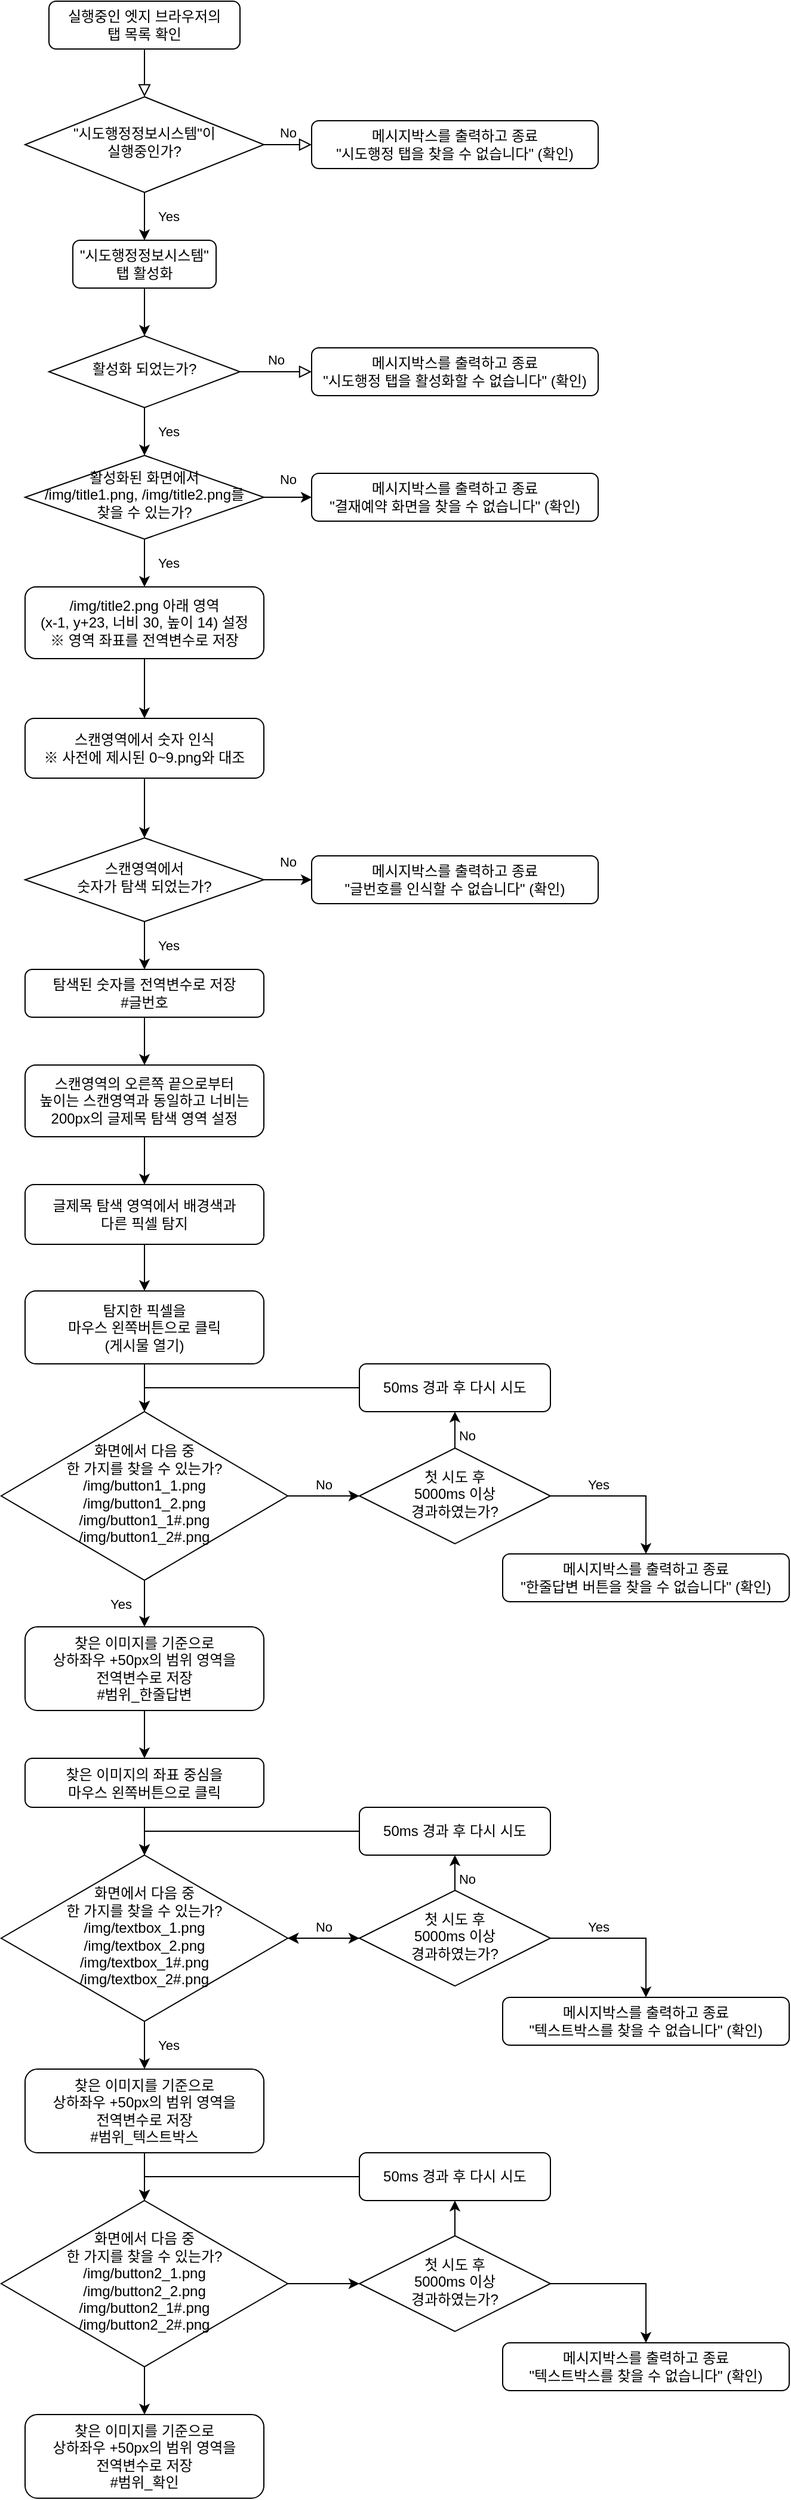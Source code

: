 <mxfile version="26.0.2">
  <diagram id="C5RBs43oDa-KdzZeNtuy" name="Page-1">
    <mxGraphModel dx="1434" dy="780" grid="1" gridSize="10" guides="1" tooltips="1" connect="1" arrows="1" fold="1" page="1" pageScale="1" pageWidth="827" pageHeight="1169" math="0" shadow="0">
      <root>
        <mxCell id="WIyWlLk6GJQsqaUBKTNV-0" />
        <mxCell id="WIyWlLk6GJQsqaUBKTNV-1" parent="WIyWlLk6GJQsqaUBKTNV-0" />
        <mxCell id="WIyWlLk6GJQsqaUBKTNV-2" value="" style="rounded=0;html=1;jettySize=auto;orthogonalLoop=1;fontSize=11;endArrow=block;endFill=0;endSize=8;strokeWidth=1;shadow=0;labelBackgroundColor=none;edgeStyle=orthogonalEdgeStyle;" parent="WIyWlLk6GJQsqaUBKTNV-1" source="WIyWlLk6GJQsqaUBKTNV-3" target="WIyWlLk6GJQsqaUBKTNV-6" edge="1">
          <mxGeometry relative="1" as="geometry" />
        </mxCell>
        <mxCell id="WIyWlLk6GJQsqaUBKTNV-3" value="&lt;div&gt;&lt;span style=&quot;background-color: transparent; color: light-dark(rgb(0, 0, 0), rgb(255, 255, 255));&quot;&gt;실행중인 엣지 브라우저의 &lt;br&gt;탭 목록 확인&lt;/span&gt;&lt;/div&gt;" style="rounded=1;whiteSpace=wrap;html=1;fontSize=12;glass=0;strokeWidth=1;shadow=0;" parent="WIyWlLk6GJQsqaUBKTNV-1" vertex="1">
          <mxGeometry x="140" y="90" width="160" height="40" as="geometry" />
        </mxCell>
        <mxCell id="WIyWlLk6GJQsqaUBKTNV-5" value="No" style="edgeStyle=orthogonalEdgeStyle;rounded=0;html=1;jettySize=auto;orthogonalLoop=1;fontSize=11;endArrow=block;endFill=0;endSize=8;strokeWidth=1;shadow=0;labelBackgroundColor=none;" parent="WIyWlLk6GJQsqaUBKTNV-1" source="WIyWlLk6GJQsqaUBKTNV-6" target="WIyWlLk6GJQsqaUBKTNV-7" edge="1">
          <mxGeometry y="10" relative="1" as="geometry">
            <mxPoint as="offset" />
          </mxGeometry>
        </mxCell>
        <mxCell id="x-TKhPmcJuqdLEOBO6Op-1" value="Yes" style="edgeStyle=orthogonalEdgeStyle;rounded=0;orthogonalLoop=1;jettySize=auto;html=1;entryX=0.5;entryY=0;entryDx=0;entryDy=0;" parent="WIyWlLk6GJQsqaUBKTNV-1" source="WIyWlLk6GJQsqaUBKTNV-6" target="oy9CefHbfexG58ZCqU2Q-0" edge="1">
          <mxGeometry y="20" relative="1" as="geometry">
            <mxPoint as="offset" />
          </mxGeometry>
        </mxCell>
        <mxCell id="WIyWlLk6GJQsqaUBKTNV-6" value="&quot;시도행정정보시스템&quot;이 &lt;br&gt;실행중인가?" style="rhombus;whiteSpace=wrap;html=1;shadow=0;fontFamily=Helvetica;fontSize=12;align=center;strokeWidth=1;spacing=6;spacingTop=-4;" parent="WIyWlLk6GJQsqaUBKTNV-1" vertex="1">
          <mxGeometry x="120" y="170" width="200" height="80" as="geometry" />
        </mxCell>
        <mxCell id="WIyWlLk6GJQsqaUBKTNV-7" value="&lt;div&gt;메시지박스를 출력하고 종료&lt;/div&gt;&quot;시도행정 탭을 찾을 수 없습니다&quot; (확인)" style="rounded=1;whiteSpace=wrap;html=1;fontSize=12;glass=0;strokeWidth=1;shadow=0;" parent="WIyWlLk6GJQsqaUBKTNV-1" vertex="1">
          <mxGeometry x="360" y="190" width="240" height="40" as="geometry" />
        </mxCell>
        <mxCell id="WIyWlLk6GJQsqaUBKTNV-9" value="No" style="edgeStyle=orthogonalEdgeStyle;rounded=0;html=1;jettySize=auto;orthogonalLoop=1;fontSize=11;endArrow=block;endFill=0;endSize=8;strokeWidth=1;shadow=0;labelBackgroundColor=none;" parent="WIyWlLk6GJQsqaUBKTNV-1" source="WIyWlLk6GJQsqaUBKTNV-10" target="WIyWlLk6GJQsqaUBKTNV-12" edge="1">
          <mxGeometry y="10" relative="1" as="geometry">
            <mxPoint as="offset" />
          </mxGeometry>
        </mxCell>
        <mxCell id="x-TKhPmcJuqdLEOBO6Op-3" value="Yes" style="edgeStyle=orthogonalEdgeStyle;rounded=0;orthogonalLoop=1;jettySize=auto;html=1;entryX=0.5;entryY=0;entryDx=0;entryDy=0;" parent="WIyWlLk6GJQsqaUBKTNV-1" source="WIyWlLk6GJQsqaUBKTNV-10" target="x-TKhPmcJuqdLEOBO6Op-2" edge="1">
          <mxGeometry y="20" relative="1" as="geometry">
            <mxPoint as="offset" />
          </mxGeometry>
        </mxCell>
        <mxCell id="WIyWlLk6GJQsqaUBKTNV-10" value="활성화 되었는가?" style="rhombus;whiteSpace=wrap;html=1;shadow=0;fontFamily=Helvetica;fontSize=12;align=center;strokeWidth=1;spacing=6;spacingTop=-4;" parent="WIyWlLk6GJQsqaUBKTNV-1" vertex="1">
          <mxGeometry x="140" y="370" width="160" height="60" as="geometry" />
        </mxCell>
        <mxCell id="WIyWlLk6GJQsqaUBKTNV-12" value="&lt;div&gt;메시지박스를 출력하고 종료&lt;/div&gt;&quot;시도행정 탭을 활성화할 수 없습니다&quot; (확인)" style="rounded=1;whiteSpace=wrap;html=1;fontSize=12;glass=0;strokeWidth=1;shadow=0;" parent="WIyWlLk6GJQsqaUBKTNV-1" vertex="1">
          <mxGeometry x="360" y="380" width="240" height="40" as="geometry" />
        </mxCell>
        <mxCell id="x-TKhPmcJuqdLEOBO6Op-0" style="edgeStyle=orthogonalEdgeStyle;rounded=0;orthogonalLoop=1;jettySize=auto;html=1;entryX=0.5;entryY=0;entryDx=0;entryDy=0;" parent="WIyWlLk6GJQsqaUBKTNV-1" source="oy9CefHbfexG58ZCqU2Q-0" target="WIyWlLk6GJQsqaUBKTNV-10" edge="1">
          <mxGeometry relative="1" as="geometry" />
        </mxCell>
        <mxCell id="oy9CefHbfexG58ZCqU2Q-0" value="&lt;div&gt;&lt;span style=&quot;background-color: transparent; color: light-dark(rgb(0, 0, 0), rgb(255, 255, 255));&quot;&gt;&quot;시도행정정보시스템&quot; 탭 활성화&lt;/span&gt;&lt;/div&gt;" style="rounded=1;whiteSpace=wrap;html=1;fontSize=12;glass=0;strokeWidth=1;shadow=0;" parent="WIyWlLk6GJQsqaUBKTNV-1" vertex="1">
          <mxGeometry x="160" y="290" width="120" height="40" as="geometry" />
        </mxCell>
        <mxCell id="x-TKhPmcJuqdLEOBO6Op-5" value="No" style="edgeStyle=orthogonalEdgeStyle;rounded=0;orthogonalLoop=1;jettySize=auto;html=1;entryX=0;entryY=0.5;entryDx=0;entryDy=0;" parent="WIyWlLk6GJQsqaUBKTNV-1" source="x-TKhPmcJuqdLEOBO6Op-2" target="x-TKhPmcJuqdLEOBO6Op-4" edge="1">
          <mxGeometry y="15" relative="1" as="geometry">
            <mxPoint as="offset" />
          </mxGeometry>
        </mxCell>
        <mxCell id="x-TKhPmcJuqdLEOBO6Op-9" value="Yes" style="edgeStyle=orthogonalEdgeStyle;rounded=0;orthogonalLoop=1;jettySize=auto;html=1;entryX=0.5;entryY=0;entryDx=0;entryDy=0;" parent="WIyWlLk6GJQsqaUBKTNV-1" source="x-TKhPmcJuqdLEOBO6Op-2" target="x-TKhPmcJuqdLEOBO6Op-7" edge="1">
          <mxGeometry y="20" relative="1" as="geometry">
            <mxPoint as="offset" />
          </mxGeometry>
        </mxCell>
        <mxCell id="x-TKhPmcJuqdLEOBO6Op-2" value="활성화된 화면에서&lt;br&gt;/img/title1.png, /img/title2.png를 &lt;br&gt;찾을 수 있는가?" style="rhombus;whiteSpace=wrap;html=1;shadow=0;fontFamily=Helvetica;fontSize=12;align=center;strokeWidth=1;spacing=6;spacingTop=-4;" parent="WIyWlLk6GJQsqaUBKTNV-1" vertex="1">
          <mxGeometry x="120" y="470" width="200" height="70" as="geometry" />
        </mxCell>
        <mxCell id="x-TKhPmcJuqdLEOBO6Op-4" value="&lt;div&gt;메시지박스를 출력하고 종료&lt;/div&gt;&quot;결재예약 화면을 찾을 수 없습니다&quot; (확인)" style="rounded=1;whiteSpace=wrap;html=1;fontSize=12;glass=0;strokeWidth=1;shadow=0;" parent="WIyWlLk6GJQsqaUBKTNV-1" vertex="1">
          <mxGeometry x="360" y="485" width="240" height="40" as="geometry" />
        </mxCell>
        <mxCell id="x-TKhPmcJuqdLEOBO6Op-13" value="Yes" style="edgeStyle=orthogonalEdgeStyle;rounded=0;orthogonalLoop=1;jettySize=auto;html=1;entryX=0.5;entryY=0;entryDx=0;entryDy=0;" parent="WIyWlLk6GJQsqaUBKTNV-1" source="x-TKhPmcJuqdLEOBO6Op-6" target="x-TKhPmcJuqdLEOBO6Op-11" edge="1">
          <mxGeometry y="20" relative="1" as="geometry">
            <mxPoint as="offset" />
          </mxGeometry>
        </mxCell>
        <mxCell id="x-TKhPmcJuqdLEOBO6Op-15" value="No" style="edgeStyle=orthogonalEdgeStyle;rounded=0;orthogonalLoop=1;jettySize=auto;html=1;entryX=0;entryY=0.5;entryDx=0;entryDy=0;" parent="WIyWlLk6GJQsqaUBKTNV-1" source="x-TKhPmcJuqdLEOBO6Op-6" target="x-TKhPmcJuqdLEOBO6Op-14" edge="1">
          <mxGeometry y="15" relative="1" as="geometry">
            <mxPoint as="offset" />
          </mxGeometry>
        </mxCell>
        <mxCell id="x-TKhPmcJuqdLEOBO6Op-6" value="스캔영역에서 &lt;br&gt;숫자가 탐색 되었는가?" style="rhombus;whiteSpace=wrap;html=1;shadow=0;fontFamily=Helvetica;fontSize=12;align=center;strokeWidth=1;spacing=6;spacingTop=-4;" parent="WIyWlLk6GJQsqaUBKTNV-1" vertex="1">
          <mxGeometry x="120" y="790" width="200" height="70" as="geometry" />
        </mxCell>
        <mxCell id="x-TKhPmcJuqdLEOBO6Op-17" style="edgeStyle=orthogonalEdgeStyle;rounded=0;orthogonalLoop=1;jettySize=auto;html=1;entryX=0.5;entryY=0;entryDx=0;entryDy=0;" parent="WIyWlLk6GJQsqaUBKTNV-1" source="x-TKhPmcJuqdLEOBO6Op-7" target="x-TKhPmcJuqdLEOBO6Op-16" edge="1">
          <mxGeometry relative="1" as="geometry" />
        </mxCell>
        <mxCell id="x-TKhPmcJuqdLEOBO6Op-7" value="/img/title2.png 아래 영역&lt;br&gt;(x-1, y+23, 너비 30, 높이 14) 설정&lt;div&gt;※ 영역 좌표를 전역변수로 저장&lt;/div&gt;" style="rounded=1;whiteSpace=wrap;html=1;fontSize=12;glass=0;strokeWidth=1;shadow=0;" parent="WIyWlLk6GJQsqaUBKTNV-1" vertex="1">
          <mxGeometry x="120" y="580" width="200" height="60" as="geometry" />
        </mxCell>
        <mxCell id="x-TKhPmcJuqdLEOBO6Op-20" style="edgeStyle=orthogonalEdgeStyle;rounded=0;orthogonalLoop=1;jettySize=auto;html=1;exitX=0.5;exitY=1;exitDx=0;exitDy=0;entryX=0.5;entryY=0;entryDx=0;entryDy=0;" parent="WIyWlLk6GJQsqaUBKTNV-1" source="x-TKhPmcJuqdLEOBO6Op-11" target="x-TKhPmcJuqdLEOBO6Op-19" edge="1">
          <mxGeometry relative="1" as="geometry" />
        </mxCell>
        <mxCell id="x-TKhPmcJuqdLEOBO6Op-11" value="탐색된 숫자를 전역변수로 저장&lt;div&gt;#글번호&lt;/div&gt;" style="rounded=1;whiteSpace=wrap;html=1;fontSize=12;glass=0;strokeWidth=1;shadow=0;" parent="WIyWlLk6GJQsqaUBKTNV-1" vertex="1">
          <mxGeometry x="120" y="900" width="200" height="40" as="geometry" />
        </mxCell>
        <mxCell id="x-TKhPmcJuqdLEOBO6Op-14" value="&lt;div&gt;메시지박스를 출력하고 종료&lt;/div&gt;&quot;글번호를 인식할 수 없습니다&quot; (확인)" style="rounded=1;whiteSpace=wrap;html=1;fontSize=12;glass=0;strokeWidth=1;shadow=0;" parent="WIyWlLk6GJQsqaUBKTNV-1" vertex="1">
          <mxGeometry x="360" y="805" width="240" height="40" as="geometry" />
        </mxCell>
        <mxCell id="x-TKhPmcJuqdLEOBO6Op-18" style="edgeStyle=orthogonalEdgeStyle;rounded=0;orthogonalLoop=1;jettySize=auto;html=1;exitX=0.5;exitY=1;exitDx=0;exitDy=0;entryX=0.5;entryY=0;entryDx=0;entryDy=0;" parent="WIyWlLk6GJQsqaUBKTNV-1" source="x-TKhPmcJuqdLEOBO6Op-16" target="x-TKhPmcJuqdLEOBO6Op-6" edge="1">
          <mxGeometry relative="1" as="geometry" />
        </mxCell>
        <mxCell id="x-TKhPmcJuqdLEOBO6Op-16" value="스캔영역에서&amp;nbsp;숫자 인식&lt;div&gt;※ 사전에 제시된 0~9.png와 대조&lt;/div&gt;" style="rounded=1;whiteSpace=wrap;html=1;fontSize=12;glass=0;strokeWidth=1;shadow=0;" parent="WIyWlLk6GJQsqaUBKTNV-1" vertex="1">
          <mxGeometry x="120" y="690" width="200" height="50" as="geometry" />
        </mxCell>
        <mxCell id="_z8CFyTA9osbgb1sFMjA-12" style="edgeStyle=orthogonalEdgeStyle;rounded=0;orthogonalLoop=1;jettySize=auto;html=1;entryX=0.5;entryY=0;entryDx=0;entryDy=0;" edge="1" parent="WIyWlLk6GJQsqaUBKTNV-1" source="x-TKhPmcJuqdLEOBO6Op-19" target="_z8CFyTA9osbgb1sFMjA-11">
          <mxGeometry relative="1" as="geometry" />
        </mxCell>
        <mxCell id="x-TKhPmcJuqdLEOBO6Op-19" value="&lt;div&gt;&lt;span style=&quot;background-color: transparent; color: light-dark(rgb(0, 0, 0), rgb(255, 255, 255));&quot;&gt;스캔영역의 오른쪽 끝으로부터&lt;/span&gt;&lt;/div&gt;&lt;div&gt;&lt;span style=&quot;background-color: transparent; color: light-dark(rgb(0, 0, 0), rgb(255, 255, 255));&quot;&gt;높이는&amp;nbsp;&lt;/span&gt;&lt;span style=&quot;background-color: transparent; color: light-dark(rgb(0, 0, 0), rgb(255, 255, 255));&quot;&gt;스캔영역과 동일하고&amp;nbsp;&lt;/span&gt;&lt;span style=&quot;background-color: transparent; color: light-dark(rgb(0, 0, 0), rgb(255, 255, 255));&quot;&gt;너비는 200px&lt;/span&gt;&lt;span style=&quot;background-color: transparent; color: light-dark(rgb(0, 0, 0), rgb(255, 255, 255));&quot;&gt;의 글제목 탐색 영역 설정&lt;/span&gt;&lt;/div&gt;" style="rounded=1;whiteSpace=wrap;html=1;fontSize=12;glass=0;strokeWidth=1;shadow=0;" parent="WIyWlLk6GJQsqaUBKTNV-1" vertex="1">
          <mxGeometry x="120" y="980" width="200" height="60" as="geometry" />
        </mxCell>
        <mxCell id="_z8CFyTA9osbgb1sFMjA-8" value="Yes" style="edgeStyle=orthogonalEdgeStyle;rounded=0;orthogonalLoop=1;jettySize=auto;html=1;entryX=0.5;entryY=0;entryDx=0;entryDy=0;" edge="1" parent="WIyWlLk6GJQsqaUBKTNV-1" source="_z8CFyTA9osbgb1sFMjA-0" target="_z8CFyTA9osbgb1sFMjA-7">
          <mxGeometry y="20" relative="1" as="geometry">
            <mxPoint as="offset" />
          </mxGeometry>
        </mxCell>
        <mxCell id="_z8CFyTA9osbgb1sFMjA-40" value="No" style="edgeStyle=orthogonalEdgeStyle;rounded=0;orthogonalLoop=1;jettySize=auto;html=1;exitX=1;exitY=0.5;exitDx=0;exitDy=0;entryX=0;entryY=0.5;entryDx=0;entryDy=0;" edge="1" parent="WIyWlLk6GJQsqaUBKTNV-1" source="_z8CFyTA9osbgb1sFMjA-0" target="_z8CFyTA9osbgb1sFMjA-37">
          <mxGeometry y="11" relative="1" as="geometry">
            <mxPoint y="1" as="offset" />
          </mxGeometry>
        </mxCell>
        <mxCell id="_z8CFyTA9osbgb1sFMjA-0" value="화면에서 다음&amp;nbsp;&lt;span style=&quot;color: light-dark(rgb(0, 0, 0), rgb(255, 255, 255)); background-color: transparent;&quot;&gt;중 &lt;br&gt;한 가지를&amp;nbsp;&lt;/span&gt;&lt;span style=&quot;color: light-dark(rgb(0, 0, 0), rgb(255, 255, 255)); background-color: transparent;&quot;&gt;찾을 수 있는가?&lt;/span&gt;&lt;br&gt;/img/button1_1.png&lt;div&gt;&lt;span style=&quot;background-color: transparent; color: light-dark(rgb(0, 0, 0), rgb(255, 255, 255));&quot;&gt;/img/button1_2.png&lt;/span&gt;&lt;/div&gt;&lt;div&gt;&lt;span style=&quot;background-color: transparent; color: light-dark(rgb(0, 0, 0), rgb(255, 255, 255));&quot;&gt;/img/button1_1#.png&lt;/span&gt;&lt;/div&gt;&lt;div&gt;&lt;span style=&quot;background-color: transparent; color: light-dark(rgb(0, 0, 0), rgb(255, 255, 255));&quot;&gt;/img/button1_2#.png&lt;/span&gt;&lt;/div&gt;" style="rhombus;whiteSpace=wrap;html=1;shadow=0;fontFamily=Helvetica;fontSize=12;align=center;strokeWidth=1;spacing=6;spacingTop=-4;" vertex="1" parent="WIyWlLk6GJQsqaUBKTNV-1">
          <mxGeometry x="100" y="1270" width="240" height="141" as="geometry" />
        </mxCell>
        <mxCell id="_z8CFyTA9osbgb1sFMjA-10" style="edgeStyle=orthogonalEdgeStyle;rounded=0;orthogonalLoop=1;jettySize=auto;html=1;exitX=0.5;exitY=1;exitDx=0;exitDy=0;entryX=0.5;entryY=0;entryDx=0;entryDy=0;" edge="1" parent="WIyWlLk6GJQsqaUBKTNV-1" source="_z8CFyTA9osbgb1sFMjA-7" target="_z8CFyTA9osbgb1sFMjA-9">
          <mxGeometry relative="1" as="geometry" />
        </mxCell>
        <mxCell id="_z8CFyTA9osbgb1sFMjA-7" value="찾은 이미지를 기준으로 &lt;br&gt;상하좌우 +50px의 범위 영역을 &lt;br&gt;전역변수로 저장&lt;div&gt;#범위_&lt;span style=&quot;background-color: transparent; color: light-dark(rgb(0, 0, 0), rgb(255, 255, 255));&quot;&gt;한줄답변&lt;/span&gt;&lt;/div&gt;" style="rounded=1;whiteSpace=wrap;html=1;fontSize=12;glass=0;strokeWidth=1;shadow=0;" vertex="1" parent="WIyWlLk6GJQsqaUBKTNV-1">
          <mxGeometry x="120" y="1450" width="200" height="70" as="geometry" />
        </mxCell>
        <mxCell id="_z8CFyTA9osbgb1sFMjA-20" style="edgeStyle=orthogonalEdgeStyle;rounded=0;orthogonalLoop=1;jettySize=auto;html=1;entryX=0.5;entryY=0;entryDx=0;entryDy=0;" edge="1" parent="WIyWlLk6GJQsqaUBKTNV-1" source="_z8CFyTA9osbgb1sFMjA-9" target="_z8CFyTA9osbgb1sFMjA-19">
          <mxGeometry relative="1" as="geometry" />
        </mxCell>
        <mxCell id="_z8CFyTA9osbgb1sFMjA-9" value="&lt;div&gt;찾은 이미지의 좌표 중심을&lt;br&gt;마우스 왼쪽버튼으로 클릭&lt;/div&gt;" style="rounded=1;whiteSpace=wrap;html=1;fontSize=12;glass=0;strokeWidth=1;shadow=0;" vertex="1" parent="WIyWlLk6GJQsqaUBKTNV-1">
          <mxGeometry x="120" y="1560" width="200" height="41" as="geometry" />
        </mxCell>
        <mxCell id="_z8CFyTA9osbgb1sFMjA-15" style="edgeStyle=orthogonalEdgeStyle;rounded=0;orthogonalLoop=1;jettySize=auto;html=1;exitX=0.5;exitY=1;exitDx=0;exitDy=0;entryX=0.5;entryY=0;entryDx=0;entryDy=0;" edge="1" parent="WIyWlLk6GJQsqaUBKTNV-1" source="_z8CFyTA9osbgb1sFMjA-11" target="_z8CFyTA9osbgb1sFMjA-14">
          <mxGeometry relative="1" as="geometry" />
        </mxCell>
        <mxCell id="_z8CFyTA9osbgb1sFMjA-11" value="&lt;div&gt;&lt;span style=&quot;background-color: transparent; color: light-dark(rgb(0, 0, 0), rgb(255, 255, 255));&quot;&gt;글제목 탐색 영역에서 배경색과 &lt;br&gt;다른 픽셀 탐지&lt;/span&gt;&lt;/div&gt;" style="rounded=1;whiteSpace=wrap;html=1;fontSize=12;glass=0;strokeWidth=1;shadow=0;" vertex="1" parent="WIyWlLk6GJQsqaUBKTNV-1">
          <mxGeometry x="120" y="1080" width="200" height="50" as="geometry" />
        </mxCell>
        <mxCell id="_z8CFyTA9osbgb1sFMjA-16" style="edgeStyle=orthogonalEdgeStyle;rounded=0;orthogonalLoop=1;jettySize=auto;html=1;exitX=0.5;exitY=1;exitDx=0;exitDy=0;" edge="1" parent="WIyWlLk6GJQsqaUBKTNV-1" source="_z8CFyTA9osbgb1sFMjA-14">
          <mxGeometry relative="1" as="geometry">
            <mxPoint x="220" y="1270" as="targetPoint" />
          </mxGeometry>
        </mxCell>
        <mxCell id="_z8CFyTA9osbgb1sFMjA-14" value="&lt;div&gt;&lt;span style=&quot;background-color: transparent; color: light-dark(rgb(0, 0, 0), rgb(255, 255, 255));&quot;&gt;탐지한 픽셀을 &lt;br&gt;마우스 왼쪽버튼으로 클릭&lt;/span&gt;&lt;/div&gt;&lt;div&gt;(게시물 열기)&lt;/div&gt;" style="rounded=1;whiteSpace=wrap;html=1;fontSize=12;glass=0;strokeWidth=1;shadow=0;" vertex="1" parent="WIyWlLk6GJQsqaUBKTNV-1">
          <mxGeometry x="120" y="1169" width="200" height="61" as="geometry" />
        </mxCell>
        <mxCell id="_z8CFyTA9osbgb1sFMjA-26" value="Yes" style="edgeStyle=orthogonalEdgeStyle;rounded=0;orthogonalLoop=1;jettySize=auto;html=1;exitX=0.5;exitY=1;exitDx=0;exitDy=0;entryX=0.5;entryY=0;entryDx=0;entryDy=0;" edge="1" parent="WIyWlLk6GJQsqaUBKTNV-1" source="_z8CFyTA9osbgb1sFMjA-19" target="_z8CFyTA9osbgb1sFMjA-25">
          <mxGeometry y="20" relative="1" as="geometry">
            <mxPoint as="offset" />
          </mxGeometry>
        </mxCell>
        <mxCell id="_z8CFyTA9osbgb1sFMjA-30" value="No" style="edgeStyle=orthogonalEdgeStyle;rounded=0;orthogonalLoop=1;jettySize=auto;html=1;exitX=1;exitY=0.5;exitDx=0;exitDy=0;entryX=0;entryY=0.5;entryDx=0;entryDy=0;" edge="1" parent="WIyWlLk6GJQsqaUBKTNV-1" source="_z8CFyTA9osbgb1sFMjA-19" target="_z8CFyTA9osbgb1sFMjA-29">
          <mxGeometry y="11" relative="1" as="geometry">
            <mxPoint y="1" as="offset" />
          </mxGeometry>
        </mxCell>
        <mxCell id="_z8CFyTA9osbgb1sFMjA-19" value="화면에서 다음&amp;nbsp;&lt;span style=&quot;background-color: transparent;&quot;&gt;중&lt;br&gt;한 가지를&amp;nbsp;&lt;/span&gt;&lt;span style=&quot;background-color: transparent;&quot;&gt;찾을 수 있는가?&lt;/span&gt;&lt;br&gt;/img/textbox_1.png&lt;div&gt;&lt;span style=&quot;background-color: transparent;&quot;&gt;&lt;font&gt;/img/&lt;/font&gt;textbox_2.&lt;font&gt;png&lt;/font&gt;&lt;/span&gt;&lt;/div&gt;&lt;div&gt;&lt;span style=&quot;background-color: transparent;&quot;&gt;&lt;font&gt;/img/&lt;/font&gt;textbox_1#&lt;font&gt;.png&lt;/font&gt;&lt;/span&gt;&lt;/div&gt;&lt;div&gt;&lt;span style=&quot;background-color: transparent;&quot;&gt;&lt;font&gt;/img/&lt;/font&gt;textbox_2&lt;font&gt;#.png&lt;/font&gt;&lt;/span&gt;&lt;/div&gt;" style="rhombus;whiteSpace=wrap;html=1;shadow=0;fontFamily=Helvetica;fontSize=12;align=center;strokeWidth=1;spacing=6;spacingTop=-4;fontColor=default;" vertex="1" parent="WIyWlLk6GJQsqaUBKTNV-1">
          <mxGeometry x="100" y="1641" width="240" height="139" as="geometry" />
        </mxCell>
        <mxCell id="_z8CFyTA9osbgb1sFMjA-36" style="edgeStyle=orthogonalEdgeStyle;rounded=0;orthogonalLoop=1;jettySize=auto;html=1;exitX=0;exitY=0.5;exitDx=0;exitDy=0;entryX=0.5;entryY=0;entryDx=0;entryDy=0;" edge="1" parent="WIyWlLk6GJQsqaUBKTNV-1" source="_z8CFyTA9osbgb1sFMjA-21" target="_z8CFyTA9osbgb1sFMjA-19">
          <mxGeometry relative="1" as="geometry" />
        </mxCell>
        <mxCell id="_z8CFyTA9osbgb1sFMjA-21" value="50ms 경과 후 다시 시도" style="rounded=1;whiteSpace=wrap;html=1;fontSize=12;glass=0;strokeWidth=1;shadow=0;" vertex="1" parent="WIyWlLk6GJQsqaUBKTNV-1">
          <mxGeometry x="400" y="1601" width="160" height="40" as="geometry" />
        </mxCell>
        <mxCell id="_z8CFyTA9osbgb1sFMjA-51" style="edgeStyle=orthogonalEdgeStyle;rounded=0;orthogonalLoop=1;jettySize=auto;html=1;exitX=0.5;exitY=1;exitDx=0;exitDy=0;entryX=0.5;entryY=0;entryDx=0;entryDy=0;" edge="1" parent="WIyWlLk6GJQsqaUBKTNV-1" source="_z8CFyTA9osbgb1sFMjA-25" target="_z8CFyTA9osbgb1sFMjA-46">
          <mxGeometry relative="1" as="geometry" />
        </mxCell>
        <mxCell id="_z8CFyTA9osbgb1sFMjA-25" value="찾은 이미지를 기준으로 &lt;br&gt;상하좌우 +50px의 범위 영역을 &lt;br&gt;전역변수로 저장&lt;div&gt;#범위_텍스트박스&lt;/div&gt;" style="rounded=1;whiteSpace=wrap;html=1;fontSize=12;glass=0;strokeWidth=1;shadow=0;" vertex="1" parent="WIyWlLk6GJQsqaUBKTNV-1">
          <mxGeometry x="120" y="1820" width="200" height="70" as="geometry" />
        </mxCell>
        <mxCell id="_z8CFyTA9osbgb1sFMjA-32" value="No" style="edgeStyle=orthogonalEdgeStyle;rounded=0;orthogonalLoop=1;jettySize=auto;html=1;exitX=0.5;exitY=0;exitDx=0;exitDy=0;entryX=0.5;entryY=1;entryDx=0;entryDy=0;" edge="1" parent="WIyWlLk6GJQsqaUBKTNV-1" source="_z8CFyTA9osbgb1sFMjA-29" target="_z8CFyTA9osbgb1sFMjA-21">
          <mxGeometry x="-0.288" y="-10" relative="1" as="geometry">
            <mxPoint y="1" as="offset" />
          </mxGeometry>
        </mxCell>
        <mxCell id="_z8CFyTA9osbgb1sFMjA-35" value="Yes" style="edgeStyle=orthogonalEdgeStyle;rounded=0;orthogonalLoop=1;jettySize=auto;html=1;exitX=1;exitY=0.5;exitDx=0;exitDy=0;entryX=0.5;entryY=0;entryDx=0;entryDy=0;" edge="1" parent="WIyWlLk6GJQsqaUBKTNV-1" source="_z8CFyTA9osbgb1sFMjA-29" target="_z8CFyTA9osbgb1sFMjA-34">
          <mxGeometry x="-0.382" y="11" relative="1" as="geometry">
            <mxPoint y="1" as="offset" />
          </mxGeometry>
        </mxCell>
        <mxCell id="_z8CFyTA9osbgb1sFMjA-44" value="" style="edgeStyle=orthogonalEdgeStyle;rounded=0;orthogonalLoop=1;jettySize=auto;html=1;" edge="1" parent="WIyWlLk6GJQsqaUBKTNV-1" source="_z8CFyTA9osbgb1sFMjA-29" target="_z8CFyTA9osbgb1sFMjA-19">
          <mxGeometry relative="1" as="geometry" />
        </mxCell>
        <mxCell id="_z8CFyTA9osbgb1sFMjA-45" value="" style="edgeStyle=orthogonalEdgeStyle;rounded=0;orthogonalLoop=1;jettySize=auto;html=1;" edge="1" parent="WIyWlLk6GJQsqaUBKTNV-1" source="_z8CFyTA9osbgb1sFMjA-29" target="_z8CFyTA9osbgb1sFMjA-19">
          <mxGeometry relative="1" as="geometry" />
        </mxCell>
        <mxCell id="_z8CFyTA9osbgb1sFMjA-29" value="첫 시도 후 &lt;br&gt;5000ms 이상 &lt;br&gt;경과하였는가?" style="rhombus;whiteSpace=wrap;html=1;shadow=0;fontFamily=Helvetica;fontSize=12;align=center;strokeWidth=1;spacing=6;spacingTop=-4;fontColor=default;" vertex="1" parent="WIyWlLk6GJQsqaUBKTNV-1">
          <mxGeometry x="400" y="1670.5" width="160" height="80" as="geometry" />
        </mxCell>
        <mxCell id="_z8CFyTA9osbgb1sFMjA-34" value="&lt;div&gt;메시지박스를 출력하고 종료&lt;/div&gt;&quot;텍스트박스를 찾을 수 없습니다&quot; (확인)" style="rounded=1;whiteSpace=wrap;html=1;fontSize=12;glass=0;strokeWidth=1;shadow=0;" vertex="1" parent="WIyWlLk6GJQsqaUBKTNV-1">
          <mxGeometry x="520" y="1760" width="240" height="40" as="geometry" />
        </mxCell>
        <mxCell id="_z8CFyTA9osbgb1sFMjA-41" value="No" style="edgeStyle=orthogonalEdgeStyle;rounded=0;orthogonalLoop=1;jettySize=auto;html=1;exitX=0.5;exitY=0;exitDx=0;exitDy=0;entryX=0.5;entryY=1;entryDx=0;entryDy=0;" edge="1" parent="WIyWlLk6GJQsqaUBKTNV-1" source="_z8CFyTA9osbgb1sFMjA-37" target="_z8CFyTA9osbgb1sFMjA-39">
          <mxGeometry x="-0.311" y="-10" relative="1" as="geometry">
            <mxPoint as="offset" />
          </mxGeometry>
        </mxCell>
        <mxCell id="_z8CFyTA9osbgb1sFMjA-43" value="Yes" style="edgeStyle=orthogonalEdgeStyle;rounded=0;orthogonalLoop=1;jettySize=auto;html=1;exitX=1;exitY=0.5;exitDx=0;exitDy=0;entryX=0.5;entryY=0;entryDx=0;entryDy=0;" edge="1" parent="WIyWlLk6GJQsqaUBKTNV-1" source="_z8CFyTA9osbgb1sFMjA-37" target="_z8CFyTA9osbgb1sFMjA-38">
          <mxGeometry x="-0.377" y="11" relative="1" as="geometry">
            <mxPoint y="1" as="offset" />
          </mxGeometry>
        </mxCell>
        <mxCell id="_z8CFyTA9osbgb1sFMjA-37" value="첫 시도 후 &lt;br&gt;5000ms 이상 &lt;br&gt;경과하였는가?" style="rhombus;whiteSpace=wrap;html=1;shadow=0;fontFamily=Helvetica;fontSize=12;align=center;strokeWidth=1;spacing=6;spacingTop=-4;fontColor=default;" vertex="1" parent="WIyWlLk6GJQsqaUBKTNV-1">
          <mxGeometry x="400" y="1300.5" width="160" height="80" as="geometry" />
        </mxCell>
        <mxCell id="_z8CFyTA9osbgb1sFMjA-38" value="&lt;div&gt;메시지박스를 출력하고 종료&lt;/div&gt;&quot;한줄답변 버튼을 찾을 수 없습니다&quot; (확인)" style="rounded=1;whiteSpace=wrap;html=1;fontSize=12;glass=0;strokeWidth=1;shadow=0;" vertex="1" parent="WIyWlLk6GJQsqaUBKTNV-1">
          <mxGeometry x="520" y="1389" width="240" height="40" as="geometry" />
        </mxCell>
        <mxCell id="_z8CFyTA9osbgb1sFMjA-42" style="edgeStyle=orthogonalEdgeStyle;rounded=0;orthogonalLoop=1;jettySize=auto;html=1;entryX=0.5;entryY=0;entryDx=0;entryDy=0;" edge="1" parent="WIyWlLk6GJQsqaUBKTNV-1" source="_z8CFyTA9osbgb1sFMjA-39" target="_z8CFyTA9osbgb1sFMjA-0">
          <mxGeometry relative="1" as="geometry" />
        </mxCell>
        <mxCell id="_z8CFyTA9osbgb1sFMjA-39" value="50ms 경과 후 다시 시도" style="rounded=1;whiteSpace=wrap;html=1;fontSize=12;glass=0;strokeWidth=1;shadow=0;" vertex="1" parent="WIyWlLk6GJQsqaUBKTNV-1">
          <mxGeometry x="400" y="1230" width="160" height="40" as="geometry" />
        </mxCell>
        <mxCell id="_z8CFyTA9osbgb1sFMjA-52" style="edgeStyle=orthogonalEdgeStyle;rounded=0;orthogonalLoop=1;jettySize=auto;html=1;entryX=0;entryY=0.5;entryDx=0;entryDy=0;" edge="1" parent="WIyWlLk6GJQsqaUBKTNV-1" source="_z8CFyTA9osbgb1sFMjA-46" target="_z8CFyTA9osbgb1sFMjA-47">
          <mxGeometry relative="1" as="geometry" />
        </mxCell>
        <mxCell id="_z8CFyTA9osbgb1sFMjA-56" style="edgeStyle=orthogonalEdgeStyle;rounded=0;orthogonalLoop=1;jettySize=auto;html=1;exitX=0.5;exitY=1;exitDx=0;exitDy=0;entryX=0.5;entryY=0;entryDx=0;entryDy=0;" edge="1" parent="WIyWlLk6GJQsqaUBKTNV-1" source="_z8CFyTA9osbgb1sFMjA-46" target="_z8CFyTA9osbgb1sFMjA-50">
          <mxGeometry relative="1" as="geometry" />
        </mxCell>
        <mxCell id="_z8CFyTA9osbgb1sFMjA-46" value="화면에서 다음&amp;nbsp;&lt;span style=&quot;background-color: transparent;&quot;&gt;중&lt;br&gt;한 가지를&amp;nbsp;&lt;/span&gt;&lt;span style=&quot;background-color: transparent;&quot;&gt;찾을 수 있는가?&lt;/span&gt;&lt;br&gt;/img/button2_1.png&lt;div&gt;&lt;span style=&quot;background-color: transparent;&quot;&gt;&lt;font&gt;/img/&lt;/font&gt;button2_2.&lt;font&gt;png&lt;/font&gt;&lt;/span&gt;&lt;/div&gt;&lt;div&gt;&lt;span style=&quot;background-color: transparent;&quot;&gt;&lt;font&gt;/img/&lt;/font&gt;&lt;font&gt;button2_1#.png&lt;/font&gt;&lt;/span&gt;&lt;/div&gt;&lt;div&gt;&lt;span style=&quot;background-color: transparent;&quot;&gt;&lt;font&gt;/img/&lt;/font&gt;&lt;font&gt;button2_2#.png&lt;/font&gt;&lt;/span&gt;&lt;/div&gt;" style="rhombus;whiteSpace=wrap;html=1;shadow=0;fontFamily=Helvetica;fontSize=12;align=center;strokeWidth=1;spacing=6;spacingTop=-4;fontColor=default;" vertex="1" parent="WIyWlLk6GJQsqaUBKTNV-1">
          <mxGeometry x="100" y="1930" width="240" height="139" as="geometry" />
        </mxCell>
        <mxCell id="_z8CFyTA9osbgb1sFMjA-53" style="edgeStyle=orthogonalEdgeStyle;rounded=0;orthogonalLoop=1;jettySize=auto;html=1;exitX=1;exitY=0.5;exitDx=0;exitDy=0;entryX=0.5;entryY=0;entryDx=0;entryDy=0;" edge="1" parent="WIyWlLk6GJQsqaUBKTNV-1" source="_z8CFyTA9osbgb1sFMjA-47" target="_z8CFyTA9osbgb1sFMjA-49">
          <mxGeometry relative="1" as="geometry" />
        </mxCell>
        <mxCell id="_z8CFyTA9osbgb1sFMjA-54" style="edgeStyle=orthogonalEdgeStyle;rounded=0;orthogonalLoop=1;jettySize=auto;html=1;entryX=0.5;entryY=1;entryDx=0;entryDy=0;" edge="1" parent="WIyWlLk6GJQsqaUBKTNV-1" source="_z8CFyTA9osbgb1sFMjA-47" target="_z8CFyTA9osbgb1sFMjA-48">
          <mxGeometry relative="1" as="geometry" />
        </mxCell>
        <mxCell id="_z8CFyTA9osbgb1sFMjA-47" value="첫 시도 후 &lt;br&gt;5000ms 이상 &lt;br&gt;경과하였는가?" style="rhombus;whiteSpace=wrap;html=1;shadow=0;fontFamily=Helvetica;fontSize=12;align=center;strokeWidth=1;spacing=6;spacingTop=-4;fontColor=default;" vertex="1" parent="WIyWlLk6GJQsqaUBKTNV-1">
          <mxGeometry x="400" y="1959.5" width="160" height="80" as="geometry" />
        </mxCell>
        <mxCell id="_z8CFyTA9osbgb1sFMjA-55" style="edgeStyle=orthogonalEdgeStyle;rounded=0;orthogonalLoop=1;jettySize=auto;html=1;entryX=0.5;entryY=0;entryDx=0;entryDy=0;" edge="1" parent="WIyWlLk6GJQsqaUBKTNV-1" source="_z8CFyTA9osbgb1sFMjA-48" target="_z8CFyTA9osbgb1sFMjA-46">
          <mxGeometry relative="1" as="geometry" />
        </mxCell>
        <mxCell id="_z8CFyTA9osbgb1sFMjA-48" value="50ms 경과 후 다시 시도" style="rounded=1;whiteSpace=wrap;html=1;fontSize=12;glass=0;strokeWidth=1;shadow=0;" vertex="1" parent="WIyWlLk6GJQsqaUBKTNV-1">
          <mxGeometry x="400" y="1890" width="160" height="40" as="geometry" />
        </mxCell>
        <mxCell id="_z8CFyTA9osbgb1sFMjA-49" value="&lt;div&gt;메시지박스를 출력하고 종료&lt;/div&gt;&quot;텍스트박스를 찾을 수 없습니다&quot; (확인)" style="rounded=1;whiteSpace=wrap;html=1;fontSize=12;glass=0;strokeWidth=1;shadow=0;" vertex="1" parent="WIyWlLk6GJQsqaUBKTNV-1">
          <mxGeometry x="520" y="2049" width="240" height="40" as="geometry" />
        </mxCell>
        <mxCell id="_z8CFyTA9osbgb1sFMjA-50" value="찾은 이미지를 기준으로 &lt;br&gt;상하좌우 +50px의 범위 영역을 &lt;br&gt;전역변수로 저장&lt;div&gt;#범위_확인&lt;/div&gt;" style="rounded=1;whiteSpace=wrap;html=1;fontSize=12;glass=0;strokeWidth=1;shadow=0;" vertex="1" parent="WIyWlLk6GJQsqaUBKTNV-1">
          <mxGeometry x="120" y="2109" width="200" height="70" as="geometry" />
        </mxCell>
      </root>
    </mxGraphModel>
  </diagram>
</mxfile>
